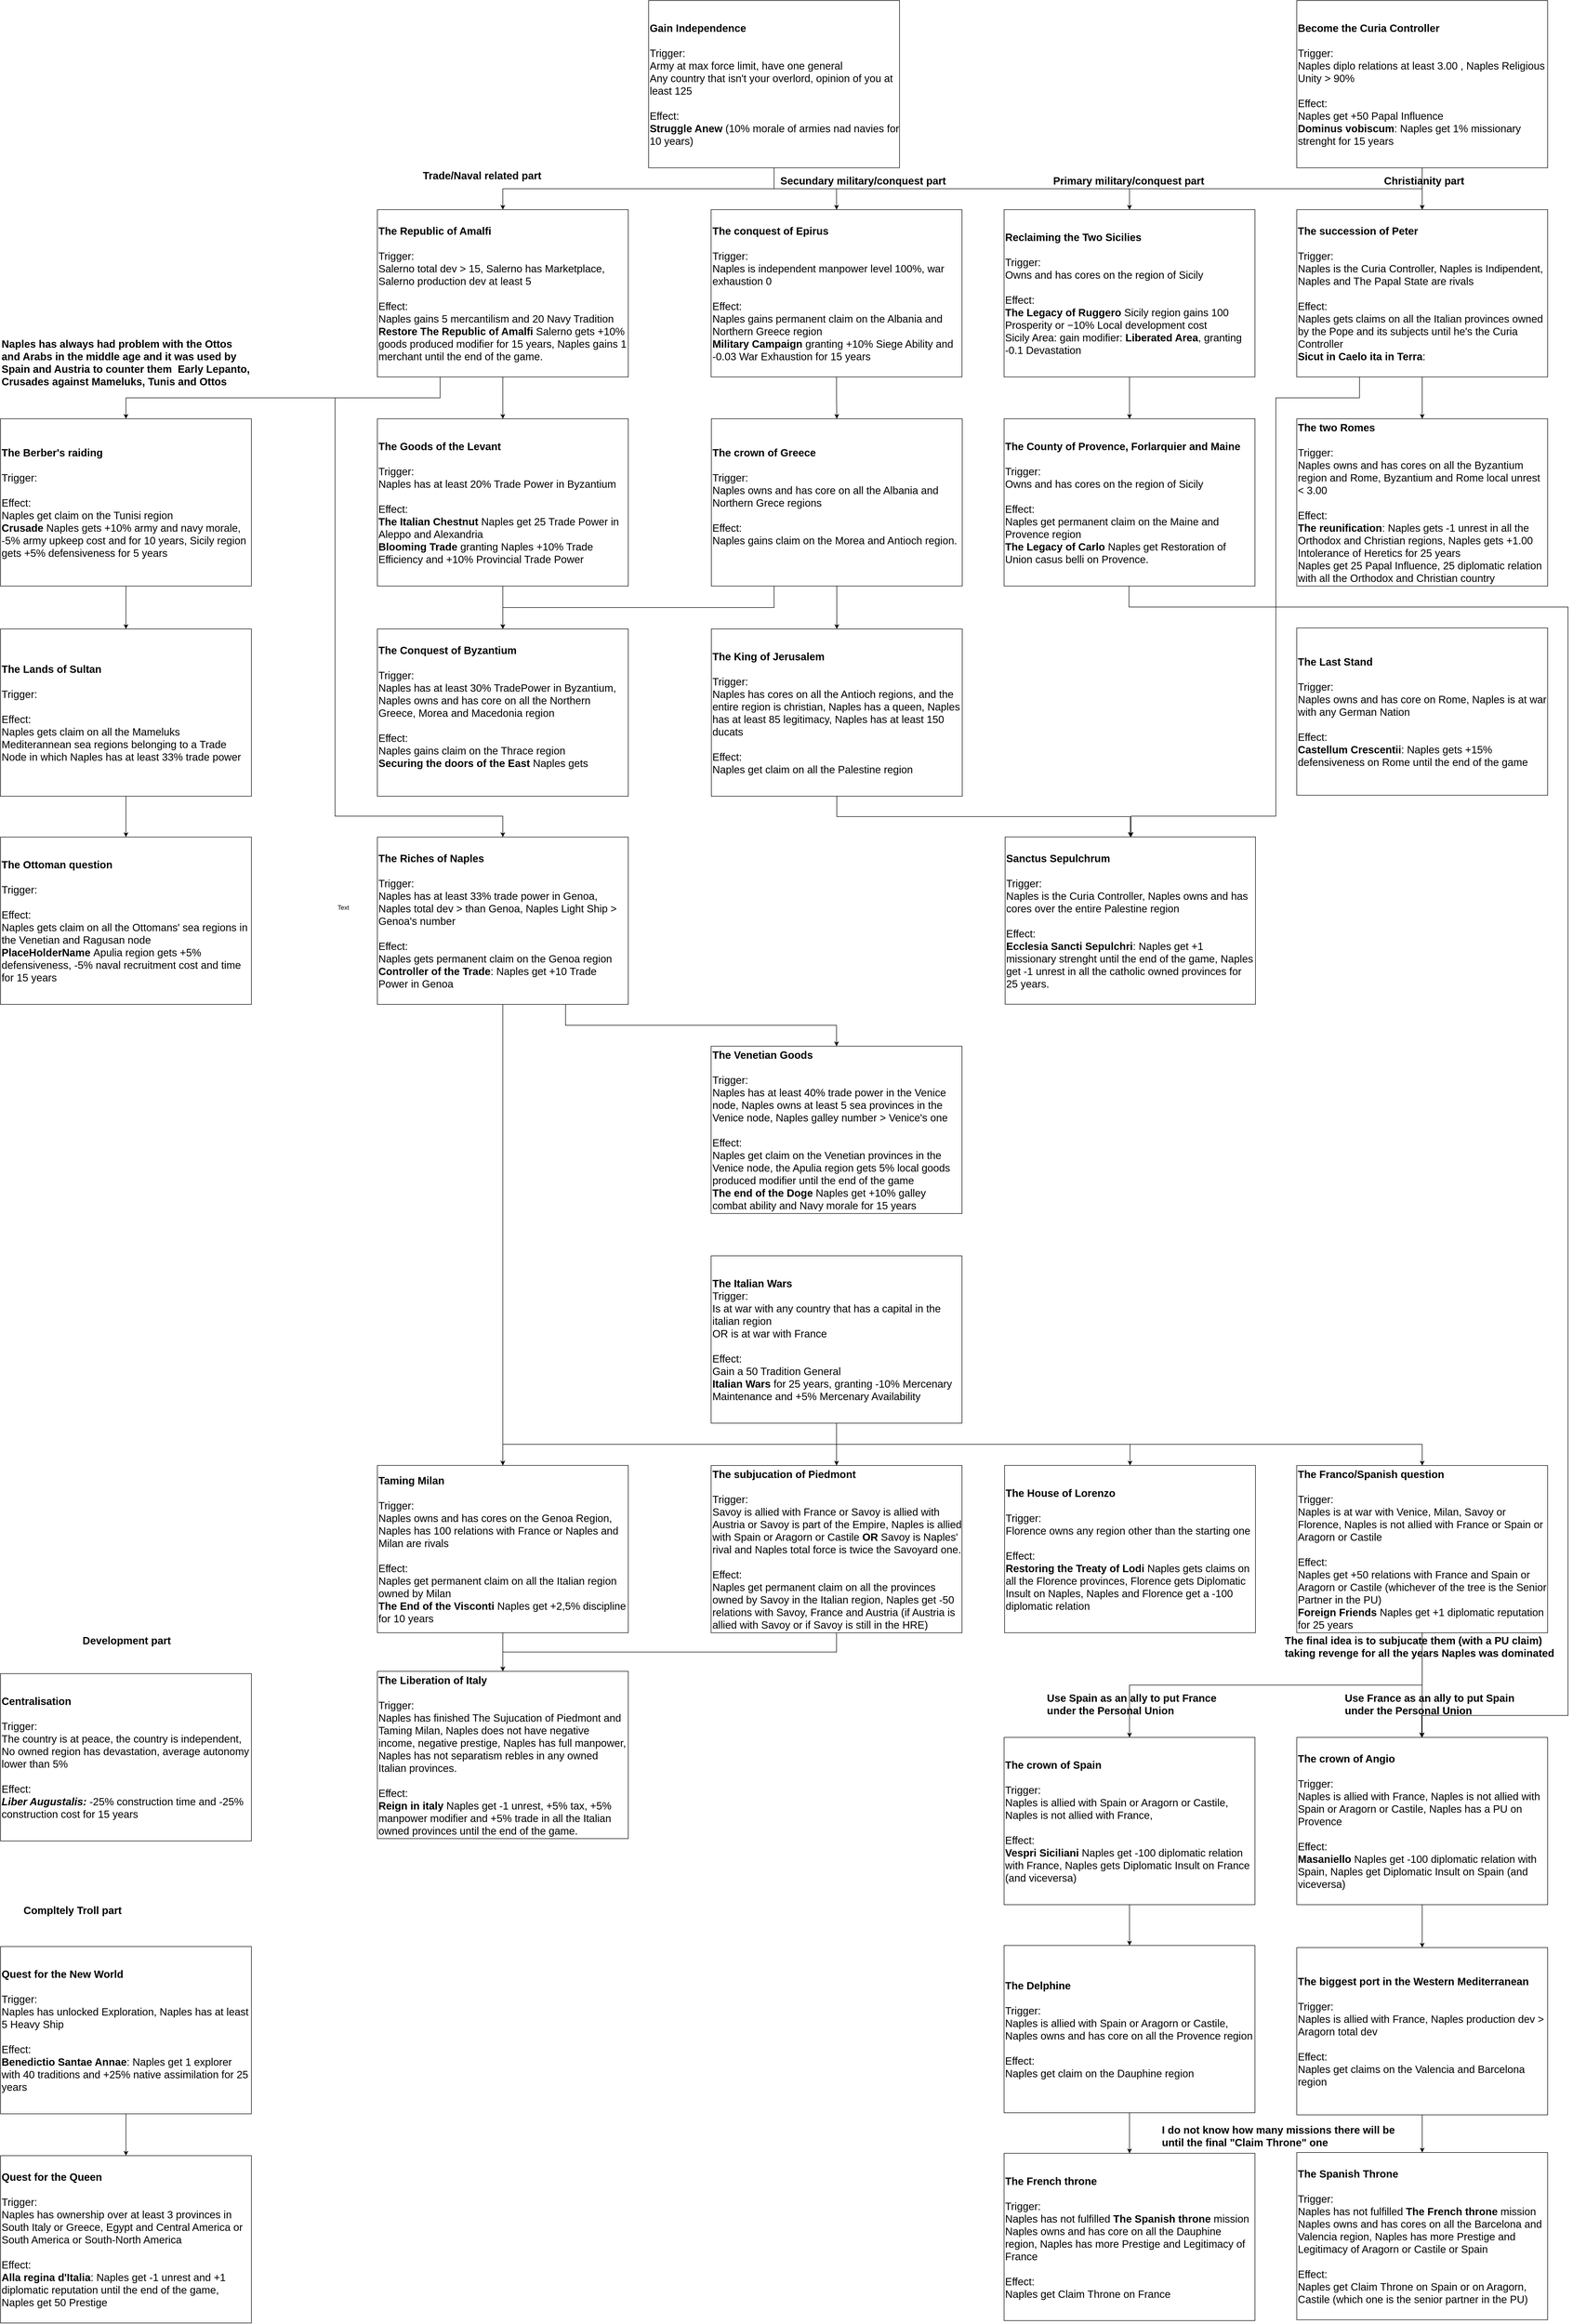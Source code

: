 <mxfile pages="1" version="11.1.4" type="device"><diagram id="kzSDAJDjx9IFy4JvHGh8" name="Page-1"><mxGraphModel dx="4024" dy="1363" grid="1" gridSize="10" guides="1" tooltips="1" connect="1" arrows="1" fold="1" page="1" pageScale="1" pageWidth="827" pageHeight="1169" math="0" shadow="0"><root><mxCell id="0"/><mxCell id="1" parent="0"/><mxCell id="yrQwM_ZOXLAgXuqmaFQ8-49" style="edgeStyle=orthogonalEdgeStyle;rounded=0;orthogonalLoop=1;jettySize=auto;html=1;exitX=0.5;exitY=1;exitDx=0;exitDy=0;" edge="1" parent="1" source="VS-WX2oO7uqrwknDHlsG-1" target="VS-WX2oO7uqrwknDHlsG-9"><mxGeometry relative="1" as="geometry"/></mxCell><mxCell id="yrQwM_ZOXLAgXuqmaFQ8-57" style="edgeStyle=orthogonalEdgeStyle;rounded=0;orthogonalLoop=1;jettySize=auto;html=1;exitX=0.5;exitY=1;exitDx=0;exitDy=0;" edge="1" parent="1" source="VS-WX2oO7uqrwknDHlsG-1" target="VS-WX2oO7uqrwknDHlsG-5"><mxGeometry relative="1" as="geometry"/></mxCell><mxCell id="yrQwM_ZOXLAgXuqmaFQ8-58" style="edgeStyle=orthogonalEdgeStyle;rounded=0;orthogonalLoop=1;jettySize=auto;html=1;exitX=0.5;exitY=1;exitDx=0;exitDy=0;" edge="1" parent="1" source="VS-WX2oO7uqrwknDHlsG-1" target="QzyGDQtAHyH9AOBVf9tL-3"><mxGeometry relative="1" as="geometry"/></mxCell><mxCell id="yrQwM_ZOXLAgXuqmaFQ8-113" style="edgeStyle=orthogonalEdgeStyle;rounded=0;orthogonalLoop=1;jettySize=auto;html=1;exitX=0.5;exitY=1;exitDx=0;exitDy=0;" edge="1" parent="1" source="VS-WX2oO7uqrwknDHlsG-1" target="TTL-foOcZzqklbkpSJ-E-7"><mxGeometry relative="1" as="geometry"/></mxCell><mxCell id="VS-WX2oO7uqrwknDHlsG-1" value="&lt;div style=&quot;font-size: 20px&quot; align=&quot;left&quot;&gt;&lt;font style=&quot;font-size: 20px&quot;&gt;&lt;b&gt;&lt;font style=&quot;font-size: 20px&quot;&gt;Gain Independence&lt;/font&gt;&lt;/b&gt;&lt;/font&gt;&lt;/div&gt;&lt;div style=&quot;font-size: 20px&quot; align=&quot;left&quot;&gt;&lt;font style=&quot;font-size: 20px&quot;&gt;&lt;br&gt;&lt;/font&gt;&lt;/div&gt;&lt;div style=&quot;font-size: 20px&quot; align=&quot;left&quot;&gt;&lt;font style=&quot;font-size: 20px&quot;&gt;Trigger:&lt;/font&gt;&lt;/div&gt;&lt;div style=&quot;font-size: 20px&quot; align=&quot;left&quot;&gt;&lt;font style=&quot;font-size: 20px&quot;&gt;Army at max force limit, have one general&lt;/font&gt;&lt;/div&gt;&lt;div style=&quot;font-size: 20px&quot; align=&quot;left&quot;&gt;&lt;font style=&quot;font-size: 20px&quot;&gt;Any country that isn't your overlord, opinion of you at least 125&lt;br&gt;&lt;/font&gt;&lt;/div&gt;&lt;div style=&quot;font-size: 20px&quot; align=&quot;left&quot;&gt;&lt;font style=&quot;font-size: 20px&quot;&gt;&lt;br&gt;&lt;/font&gt;&lt;/div&gt;&lt;div style=&quot;font-size: 20px&quot; align=&quot;left&quot;&gt;&lt;font style=&quot;font-size: 20px&quot;&gt;&lt;font style=&quot;font-size: 20px&quot;&gt;Effect:&lt;/font&gt;&lt;/font&gt;&lt;/div&gt;&lt;div style=&quot;font-size: 20px&quot; align=&quot;left&quot;&gt;&lt;b&gt;Struggle Anew &lt;/b&gt;&lt;span&gt;(10% morale of armies nad navies for 10 years)&lt;/span&gt;&lt;/div&gt;" style="rounded=0;whiteSpace=wrap;html=1;align=left;" parent="1" vertex="1"><mxGeometry x="-360" width="480" height="320" as="geometry"/></mxCell><mxCell id="yrQwM_ZOXLAgXuqmaFQ8-73" style="edgeStyle=orthogonalEdgeStyle;rounded=0;orthogonalLoop=1;jettySize=auto;html=1;exitX=0.25;exitY=1;exitDx=0;exitDy=0;entryX=0.5;entryY=0;entryDx=0;entryDy=0;" edge="1" parent="1" source="VS-WX2oO7uqrwknDHlsG-9" target="TTL-foOcZzqklbkpSJ-E-5"><mxGeometry relative="1" as="geometry"><Array as="points"><mxPoint x="-759" y="760"/><mxPoint x="-960" y="760"/><mxPoint x="-960" y="1560"/><mxPoint x="-639" y="1560"/></Array></mxGeometry></mxCell><mxCell id="yrQwM_ZOXLAgXuqmaFQ8-81" style="edgeStyle=orthogonalEdgeStyle;rounded=0;orthogonalLoop=1;jettySize=auto;html=1;exitX=0.5;exitY=1;exitDx=0;exitDy=0;" edge="1" parent="1" source="VS-WX2oO7uqrwknDHlsG-9" target="MhhXEf2dkMaLR8GYfWED-24"><mxGeometry relative="1" as="geometry"/></mxCell><mxCell id="yrQwM_ZOXLAgXuqmaFQ8-159" style="edgeStyle=orthogonalEdgeStyle;rounded=0;orthogonalLoop=1;jettySize=auto;html=1;exitX=0.25;exitY=1;exitDx=0;exitDy=0;" edge="1" parent="1" source="VS-WX2oO7uqrwknDHlsG-9" target="h8s-hCxMcf2PMTDbwtCN-47"><mxGeometry relative="1" as="geometry"/></mxCell><mxCell id="VS-WX2oO7uqrwknDHlsG-9" value="&lt;div style=&quot;font-size: 20px&quot;&gt;&lt;b style=&quot;font-size: 20px&quot;&gt;The Republic of Amalfi&lt;/b&gt;&lt;br style=&quot;font-size: 20px&quot;&gt;&lt;/div&gt;&lt;div style=&quot;font-size: 20px&quot;&gt;&lt;font style=&quot;font-size: 20px&quot;&gt;&lt;br style=&quot;font-size: 20px&quot;&gt;&lt;/font&gt;&lt;/div&gt;&lt;div style=&quot;font-size: 20px&quot;&gt;&lt;font style=&quot;font-size: 20px&quot;&gt;Trigger:&lt;/font&gt;&lt;/div&gt;&lt;div style=&quot;font-size: 20px&quot;&gt;&lt;font style=&quot;font-size: 20px&quot;&gt;Salerno total dev &amp;gt; 15, Salerno has Marketplace, Salerno production dev at least 5&lt;br style=&quot;font-size: 20px&quot;&gt;&lt;/font&gt;&lt;/div&gt;&lt;div style=&quot;font-size: 20px&quot;&gt;&lt;font style=&quot;font-size: 20px&quot;&gt;&lt;br style=&quot;font-size: 20px&quot;&gt;&lt;/font&gt;&lt;/div&gt;&lt;div style=&quot;font-size: 20px&quot;&gt;&lt;font style=&quot;font-size: 20px&quot;&gt;Effect:&lt;/font&gt;&lt;/div&gt;&lt;div style=&quot;font-size: 20px&quot;&gt;&lt;font style=&quot;font-size: 20px&quot;&gt;Naples gains 5 mercantilism and 20 Navy Tradition&lt;br&gt;&lt;/font&gt;&lt;/div&gt;&lt;div style=&quot;font-size: 20px&quot;&gt;&lt;font style=&quot;font-size: 20px&quot;&gt;&lt;b style=&quot;font-size: 20px&quot;&gt;Restore The Republic of Amalfi &lt;/b&gt;&lt;span style=&quot;font-size: 20px&quot;&gt;Salerno gets +10% goods produced modifier for 15 years, Naples gains 1 merchant until the end of the game.&lt;/span&gt;&lt;/font&gt;&lt;/div&gt;" style="rounded=0;whiteSpace=wrap;html=1;align=left;fontSize=20;" parent="1" vertex="1"><mxGeometry x="-879" y="400" width="480" height="320" as="geometry"/></mxCell><mxCell id="yrQwM_ZOXLAgXuqmaFQ8-162" style="edgeStyle=orthogonalEdgeStyle;rounded=0;orthogonalLoop=1;jettySize=auto;html=1;exitX=0.5;exitY=1;exitDx=0;exitDy=0;" edge="1" parent="1" source="MhhXEf2dkMaLR8GYfWED-24" target="MhhXEf2dkMaLR8GYfWED-9"><mxGeometry relative="1" as="geometry"/></mxCell><mxCell id="MhhXEf2dkMaLR8GYfWED-24" value="&lt;div style=&quot;font-size: 20px&quot;&gt;&lt;b&gt;The Goods of the Levant&lt;/b&gt;&lt;/div&gt;&lt;div style=&quot;font-size: 20px&quot;&gt;&lt;b&gt;&lt;br&gt;&lt;/b&gt;&lt;/div&gt;&lt;div style=&quot;font-size: 20px&quot;&gt;&lt;font style=&quot;font-size: 20px&quot;&gt;Trigger:&lt;/font&gt;&lt;/div&gt;&lt;div style=&quot;font-size: 20px&quot;&gt;&lt;font style=&quot;font-size: 20px&quot;&gt;Naples has at least 20% Trade Power in Byzantium&lt;br style=&quot;font-size: 20px&quot;&gt;&lt;/font&gt;&lt;/div&gt;&lt;div style=&quot;font-size: 20px&quot;&gt;&lt;font style=&quot;font-size: 20px&quot;&gt;&lt;br style=&quot;font-size: 20px&quot;&gt;&lt;/font&gt;&lt;/div&gt;&lt;div style=&quot;font-size: 20px&quot;&gt;&lt;font style=&quot;font-size: 20px&quot;&gt;Effect:&lt;/font&gt;&lt;/div&gt;&lt;div style=&quot;font-size: 20px&quot;&gt;&lt;font style=&quot;font-size: 20px&quot;&gt;&lt;span style=&quot;font-size: 20px&quot;&gt;&lt;b&gt;The&lt;/b&gt;&lt;/span&gt;&lt;b style=&quot;font-size: 20px&quot;&gt; Italian Chestnut &lt;/b&gt;&lt;span style=&quot;font-size: 20px&quot;&gt;Naples get 25 Trade Power in Aleppo and Alexandria&lt;/span&gt;&lt;/font&gt;&lt;font style=&quot;font-size: 20px&quot;&gt;&lt;font style=&quot;font-size: 20px&quot;&gt;&lt;br style=&quot;font-size: 20px&quot;&gt;&lt;/font&gt;&lt;/font&gt;&lt;/div&gt;&lt;div style=&quot;font-size: 20px&quot;&gt;&lt;font style=&quot;font-size: 20px&quot;&gt;&lt;span style=&quot;font-size: 20px&quot;&gt;&lt;b&gt;Blooming Trade &lt;/b&gt;granting Naples +10% Trade Efficiency and +10% Provincial Trade Power&lt;/span&gt;&lt;/font&gt;&lt;/div&gt;" style="rounded=0;whiteSpace=wrap;html=1;align=left;fontSize=20;" parent="1" vertex="1"><mxGeometry x="-879" y="800" width="480" height="320" as="geometry"/></mxCell><mxCell id="yrQwM_ZOXLAgXuqmaFQ8-72" style="edgeStyle=orthogonalEdgeStyle;rounded=0;orthogonalLoop=1;jettySize=auto;html=1;exitX=0.5;exitY=1;exitDx=0;exitDy=0;" edge="1" parent="1" source="h8s-hCxMcf2PMTDbwtCN-47" target="MhhXEf2dkMaLR8GYfWED-28"><mxGeometry relative="1" as="geometry"/></mxCell><mxCell id="h8s-hCxMcf2PMTDbwtCN-47" value="&lt;div style=&quot;font-size: 20px&quot;&gt;&lt;b style=&quot;font-size: 20px&quot;&gt;The Berber's raiding&lt;/b&gt;&lt;br style=&quot;font-size: 20px&quot;&gt;&lt;/div&gt;&lt;div style=&quot;font-size: 20px&quot;&gt;&lt;font style=&quot;font-size: 20px&quot;&gt;&lt;br style=&quot;font-size: 20px&quot;&gt;&lt;/font&gt;&lt;/div&gt;&lt;div style=&quot;font-size: 20px&quot;&gt;&lt;font style=&quot;font-size: 20px&quot;&gt;Trigger:&amp;nbsp;&lt;br style=&quot;font-size: 20px&quot;&gt;&lt;/font&gt;&lt;/div&gt;&lt;div style=&quot;font-size: 20px&quot;&gt;&lt;font style=&quot;font-size: 20px&quot;&gt;&lt;br style=&quot;font-size: 20px&quot;&gt;&lt;/font&gt;&lt;/div&gt;&lt;div style=&quot;font-size: 20px&quot;&gt;&lt;font style=&quot;font-size: 20px&quot;&gt;Effect:&lt;/font&gt;&lt;/div&gt;&lt;div style=&quot;font-size: 20px&quot;&gt;&lt;font style=&quot;font-size: 20px&quot;&gt;Naples get claim on the Tunisi region&lt;br&gt;&lt;/font&gt;&lt;/div&gt;&lt;div style=&quot;font-size: 20px&quot;&gt;&lt;font style=&quot;font-size: 20px&quot;&gt;&lt;b&gt;Crusade &lt;/b&gt;Naples gets +10% army and navy morale, -5% army upkeep cost and for 10 years, Sicily region gets +5% defensiveness for 5 years&lt;/font&gt;&lt;/div&gt;" style="rounded=0;whiteSpace=wrap;html=1;align=left;fontSize=20;" parent="1" vertex="1"><mxGeometry x="-1600" y="800" width="480" height="320" as="geometry"/></mxCell><mxCell id="yrQwM_ZOXLAgXuqmaFQ8-46" style="edgeStyle=orthogonalEdgeStyle;rounded=0;orthogonalLoop=1;jettySize=auto;html=1;exitX=0.5;exitY=1;exitDx=0;exitDy=0;entryX=0.5;entryY=0;entryDx=0;entryDy=0;" edge="1" parent="1" source="MhhXEf2dkMaLR8GYfWED-28" target="P5uSyu9H-YGCMaFT_hb3-5"><mxGeometry relative="1" as="geometry"/></mxCell><mxCell id="MhhXEf2dkMaLR8GYfWED-28" value="&lt;div style=&quot;font-size: 20px&quot;&gt;&lt;b style=&quot;font-size: 20px&quot;&gt;The Lands of Sultan&lt;/b&gt;&lt;br style=&quot;font-size: 20px&quot;&gt;&lt;/div&gt;&lt;div style=&quot;font-size: 20px&quot;&gt;&lt;font style=&quot;font-size: 20px&quot;&gt;&lt;br style=&quot;font-size: 20px&quot;&gt;&lt;/font&gt;&lt;/div&gt;&lt;div style=&quot;font-size: 20px&quot;&gt;&lt;font style=&quot;font-size: 20px&quot;&gt;Trigger:&amp;nbsp;&lt;br style=&quot;font-size: 20px&quot;&gt;&lt;/font&gt;&lt;/div&gt;&lt;div style=&quot;font-size: 20px&quot;&gt;&lt;font style=&quot;font-size: 20px&quot;&gt;&lt;br style=&quot;font-size: 20px&quot;&gt;&lt;/font&gt;&lt;/div&gt;&lt;div style=&quot;font-size: 20px&quot;&gt;&lt;font style=&quot;font-size: 20px&quot;&gt;Effect:&amp;nbsp;&lt;/font&gt;&lt;/div&gt;&lt;div style=&quot;font-size: 20px&quot;&gt;&lt;font style=&quot;font-size: 20px&quot;&gt;Naples gets claim on all the Mameluks Mediterannean sea regions belonging to a Trade Node in which Naples has at least 33% trade power&lt;/font&gt;&lt;/div&gt;" style="rounded=0;whiteSpace=wrap;html=1;align=left;fontSize=20;" parent="1" vertex="1"><mxGeometry x="-1600" y="1202" width="480" height="320" as="geometry"/></mxCell><mxCell id="P5uSyu9H-YGCMaFT_hb3-5" value="&lt;div style=&quot;font-size: 20px&quot;&gt;&lt;b style=&quot;font-size: 20px&quot;&gt;The Ottoman question&lt;/b&gt;&lt;br style=&quot;font-size: 20px&quot;&gt;&lt;/div&gt;&lt;div style=&quot;font-size: 20px&quot;&gt;&lt;font style=&quot;font-size: 20px&quot;&gt;&lt;br style=&quot;font-size: 20px&quot;&gt;&lt;/font&gt;&lt;/div&gt;&lt;div style=&quot;font-size: 20px&quot;&gt;&lt;font style=&quot;font-size: 20px&quot;&gt;Trigger:&amp;nbsp;&lt;br style=&quot;font-size: 20px&quot;&gt;&lt;/font&gt;&lt;/div&gt;&lt;div style=&quot;font-size: 20px&quot;&gt;&lt;font style=&quot;font-size: 20px&quot;&gt;&lt;br style=&quot;font-size: 20px&quot;&gt;&lt;/font&gt;&lt;/div&gt;&lt;div style=&quot;font-size: 20px&quot;&gt;&lt;font style=&quot;font-size: 20px&quot;&gt;Effect: &lt;/font&gt;&lt;font style=&quot;font-size: 20px&quot;&gt;&lt;font style=&quot;font-size: 20px&quot;&gt;&lt;br style=&quot;font-size: 20px&quot;&gt;&lt;/font&gt;&lt;/font&gt;&lt;/div&gt;&lt;div style=&quot;font-size: 20px&quot;&gt;&lt;font style=&quot;font-size: 20px&quot;&gt;Naples gets claim on all the Ottomans' sea regions in the Venetian and Ragusan node&lt;/font&gt;&lt;/div&gt;&lt;div style=&quot;font-size: 20px&quot;&gt;&lt;b&gt;PlaceHolderName&lt;/b&gt;&amp;nbsp;Apulia region gets +5% defensiveness, -5% naval recruitment cost and time for 15 years&lt;/div&gt;" style="rounded=0;whiteSpace=wrap;html=1;align=left;fontSize=20;" parent="1" vertex="1"><mxGeometry x="-1600" y="1600" width="480" height="320" as="geometry"/></mxCell><mxCell id="yrQwM_ZOXLAgXuqmaFQ8-83" style="edgeStyle=orthogonalEdgeStyle;rounded=0;orthogonalLoop=1;jettySize=auto;html=1;exitX=0.5;exitY=1;exitDx=0;exitDy=0;" edge="1" parent="1" source="TTL-foOcZzqklbkpSJ-E-5" target="h8s-hCxMcf2PMTDbwtCN-36"><mxGeometry relative="1" as="geometry"/></mxCell><mxCell id="yrQwM_ZOXLAgXuqmaFQ8-129" style="edgeStyle=orthogonalEdgeStyle;rounded=0;orthogonalLoop=1;jettySize=auto;html=1;exitX=0.75;exitY=1;exitDx=0;exitDy=0;" edge="1" parent="1" source="TTL-foOcZzqklbkpSJ-E-5" target="TTL-foOcZzqklbkpSJ-E-3"><mxGeometry relative="1" as="geometry"/></mxCell><mxCell id="TTL-foOcZzqklbkpSJ-E-5" value="&lt;div style=&quot;font-size: 20px&quot;&gt;&lt;b&gt;The Riches of Naples&lt;/b&gt;&lt;br style=&quot;font-size: 20px&quot;&gt;&lt;/div&gt;&lt;div style=&quot;font-size: 20px&quot;&gt;&lt;font style=&quot;font-size: 20px&quot;&gt;&lt;br style=&quot;font-size: 20px&quot;&gt;&lt;/font&gt;&lt;/div&gt;&lt;div style=&quot;font-size: 20px&quot;&gt;&lt;font style=&quot;font-size: 20px&quot;&gt;Trigger:&lt;/font&gt;&lt;/div&gt;&lt;div style=&quot;font-size: 20px&quot;&gt;&lt;font style=&quot;font-size: 20px&quot;&gt;Naples has at least 33% trade power in Genoa, Naples total dev &amp;gt; than Genoa, Naples Light Ship &amp;gt; Genoa's number&lt;br style=&quot;font-size: 20px&quot;&gt;&lt;/font&gt;&lt;/div&gt;&lt;div style=&quot;font-size: 20px&quot;&gt;&lt;font style=&quot;font-size: 20px&quot;&gt;&lt;br style=&quot;font-size: 20px&quot;&gt;&lt;/font&gt;&lt;/div&gt;&lt;font style=&quot;font-size: 20px&quot;&gt;Effect:&lt;br&gt;Naples gets permanent claim on the Genoa region&lt;br&gt;&lt;b&gt;Controller of the Trade&lt;/b&gt;:&amp;nbsp;Naples get +10 Trade Power in Genoa&lt;/font&gt;" style="rounded=0;whiteSpace=wrap;html=1;align=left;fontSize=20;" parent="1" vertex="1"><mxGeometry x="-879" y="1600" width="480" height="320" as="geometry"/></mxCell><mxCell id="yrQwM_ZOXLAgXuqmaFQ8-157" value="" style="edgeStyle=orthogonalEdgeStyle;rounded=0;orthogonalLoop=1;jettySize=auto;html=1;" edge="1" parent="1" source="h8s-hCxMcf2PMTDbwtCN-36" target="yrQwM_ZOXLAgXuqmaFQ8-156"><mxGeometry relative="1" as="geometry"/></mxCell><mxCell id="h8s-hCxMcf2PMTDbwtCN-36" value="&lt;div style=&quot;font-size: 20px&quot;&gt;&lt;b&gt;Taming Milan&lt;/b&gt;&lt;br style=&quot;font-size: 20px&quot;&gt;&lt;/div&gt;&lt;div style=&quot;font-size: 20px&quot;&gt;&lt;font style=&quot;font-size: 20px&quot;&gt;&lt;br style=&quot;font-size: 20px&quot;&gt;&lt;/font&gt;&lt;/div&gt;&lt;div style=&quot;font-size: 20px&quot;&gt;&lt;font style=&quot;font-size: 20px&quot;&gt;Trigger:&lt;/font&gt;&lt;/div&gt;&lt;div style=&quot;font-size: 20px&quot;&gt;&lt;font style=&quot;font-size: 20px&quot;&gt;Naples owns and has cores on the Genoa Region, Naples has 100 relations with France or Naples and Milan are rivals&lt;/font&gt;&lt;/div&gt;&lt;div style=&quot;font-size: 20px&quot;&gt;&lt;font style=&quot;font-size: 20px&quot;&gt;&lt;br&gt;&lt;/font&gt;&lt;/div&gt;&lt;font style=&quot;font-size: 20px&quot;&gt;Effect:&lt;br&gt;Naples get permanent claim on all the Italian region owned by Milan&lt;br&gt;&lt;b&gt;The End of the Visconti &lt;/b&gt;Naples get +2,5% discipline for 10 years&lt;/font&gt;" style="rounded=0;whiteSpace=wrap;html=1;align=left;fontSize=20;" parent="1" vertex="1"><mxGeometry x="-879" y="2801.857" width="480" height="320" as="geometry"/></mxCell><mxCell id="yrQwM_ZOXLAgXuqmaFQ8-156" value="&lt;div style=&quot;font-size: 20px&quot;&gt;&lt;b&gt;The Liberation of Italy&lt;/b&gt;&lt;br style=&quot;font-size: 20px&quot;&gt;&lt;/div&gt;&lt;div style=&quot;font-size: 20px&quot;&gt;&lt;font style=&quot;font-size: 20px&quot;&gt;&lt;br style=&quot;font-size: 20px&quot;&gt;&lt;/font&gt;&lt;/div&gt;&lt;div style=&quot;font-size: 20px&quot;&gt;&lt;font style=&quot;font-size: 20px&quot;&gt;Trigger:&lt;/font&gt;&lt;/div&gt;&lt;div style=&quot;font-size: 20px&quot;&gt;&lt;font style=&quot;font-size: 20px&quot;&gt;Naples has finished The Sujucation of Piedmont and Taming Milan, Naples does not have negative income, negative prestige, Naples has full manpower, Naples has not separatism rebles in any owned Italian provinces.&lt;/font&gt;&lt;/div&gt;&lt;div style=&quot;font-size: 20px&quot;&gt;&lt;font style=&quot;font-size: 20px&quot;&gt;&lt;br&gt;&lt;/font&gt;&lt;/div&gt;&lt;font style=&quot;font-size: 20px&quot;&gt;Effect:&lt;br&gt;&lt;b&gt;Reign in italy&amp;nbsp;&lt;/b&gt;Naples get -1 unrest,&amp;nbsp;+5% tax, +5% manpower modifier and +5% trade in all the Italian owned provinces until the end of the game.&lt;br&gt;&lt;/font&gt;" style="rounded=0;whiteSpace=wrap;html=1;align=left;fontSize=20;" vertex="1" parent="1"><mxGeometry x="-879" y="3195.643" width="480" height="320" as="geometry"/></mxCell><mxCell id="TTL-foOcZzqklbkpSJ-E-3" value="&lt;b style=&quot;font-size: 20px&quot;&gt;The Venetian Goods&lt;br&gt;&lt;br&gt;&lt;/b&gt;&lt;div style=&quot;font-size: 20px&quot;&gt;&lt;font style=&quot;font-size: 20px&quot;&gt;Trigger:&lt;/font&gt;&lt;/div&gt;&lt;div style=&quot;font-size: 20px&quot;&gt;&lt;font style=&quot;font-size: 20px&quot;&gt;Naples has at least 40% trade power in the Venice node, Naples owns at least 5 sea provinces in the Venice node, Naples galley number &amp;gt; Venice's one&lt;/font&gt;&lt;/div&gt;&lt;div style=&quot;font-size: 20px&quot;&gt;&lt;font style=&quot;font-size: 20px&quot;&gt;&lt;br style=&quot;font-size: 20px&quot;&gt;&lt;/font&gt;&lt;/div&gt;&lt;div style=&quot;font-size: 20px&quot;&gt;&lt;font style=&quot;font-size: 20px&quot;&gt;&lt;span style=&quot;font-size: 20px&quot;&gt;Effect:&lt;/span&gt;&lt;/font&gt;&lt;/div&gt;&lt;div style=&quot;font-size: 20px&quot;&gt;&lt;font style=&quot;font-size: 20px&quot;&gt;&lt;span style=&quot;font-size: 20px&quot;&gt;Naples get claim on the Venetian provinces in the Venice node, the Apulia region gets 5% local goods produced modifier until the end of the game&lt;/span&gt;&lt;/font&gt;&lt;/div&gt;&lt;div style=&quot;font-size: 20px&quot;&gt;&lt;font style=&quot;font-size: 20px&quot;&gt;&lt;span style=&quot;font-size: 20px&quot;&gt;&lt;b&gt;The end of the Doge&lt;/b&gt;&amp;nbsp;Naples get +10% galley combat ability and Navy morale for 15 years&lt;/span&gt;&lt;/font&gt;&lt;/div&gt;" style="rounded=0;whiteSpace=wrap;html=1;align=left;fontSize=20;" parent="1" vertex="1"><mxGeometry x="-240.5" y="2000.024" width="480" height="320" as="geometry"/></mxCell><mxCell id="VS-WX2oO7uqrwknDHlsG-7" value="&lt;div style=&quot;font-size: 20px&quot;&gt;&lt;b style=&quot;font-size: 20px&quot;&gt;Centralisation&lt;/b&gt;&lt;br style=&quot;font-size: 20px&quot;&gt;&lt;/div&gt;&lt;div style=&quot;font-size: 20px&quot;&gt;&lt;font style=&quot;font-size: 20px&quot;&gt;&lt;br style=&quot;font-size: 20px&quot;&gt;&lt;/font&gt;&lt;/div&gt;&lt;div style=&quot;font-size: 20px&quot;&gt;&lt;font style=&quot;font-size: 20px&quot;&gt;Trigger:&lt;/font&gt;&lt;/div&gt;&lt;div style=&quot;font-size: 20px&quot;&gt;&lt;font style=&quot;font-size: 20px&quot;&gt;The country is at peace, the country is independent, No owned region has devastation, average autonomy lower than 5%&lt;br style=&quot;font-size: 20px&quot;&gt;&lt;/font&gt;&lt;/div&gt;&lt;div style=&quot;font-size: 20px&quot;&gt;&lt;font style=&quot;font-size: 20px&quot;&gt;&lt;br style=&quot;font-size: 20px&quot;&gt;&lt;/font&gt;&lt;/div&gt;&lt;div style=&quot;font-size: 20px&quot;&gt;&lt;font style=&quot;font-size: 20px&quot;&gt;Effect:&lt;/font&gt;&lt;/div&gt;&lt;div style=&quot;font-size: 20px&quot;&gt;&lt;font style=&quot;font-size: 20px&quot;&gt;&lt;b style=&quot;font-size: 20px&quot;&gt;&lt;i style=&quot;font-size: 20px&quot;&gt;&lt;b style=&quot;font-size: 20px&quot;&gt;Liber Augustalis: &lt;/b&gt;&lt;/i&gt;&lt;/b&gt;&lt;/font&gt;&lt;font style=&quot;font-size: 20px&quot;&gt;&lt;font style=&quot;font-size: 20px&quot;&gt;-25% construction time and -25% construction cost for 15 years&lt;/font&gt;&lt;/font&gt;&lt;/div&gt;" style="rounded=0;whiteSpace=wrap;html=1;align=left;fontSize=20;" parent="1" vertex="1"><mxGeometry x="-1600" y="3200.071" width="480" height="320" as="geometry"/></mxCell><mxCell id="yrQwM_ZOXLAgXuqmaFQ8-96" style="edgeStyle=orthogonalEdgeStyle;rounded=0;orthogonalLoop=1;jettySize=auto;html=1;exitX=0.5;exitY=1;exitDx=0;exitDy=0;" edge="1" parent="1" source="VS-WX2oO7uqrwknDHlsG-5" target="lmZJsWOGnojVx7NxOb81-1"><mxGeometry relative="1" as="geometry"/></mxCell><mxCell id="VS-WX2oO7uqrwknDHlsG-5" value="&lt;div style=&quot;font-size: 20px&quot;&gt;&lt;b style=&quot;font-size: 20px&quot;&gt;Reclaiming the Two Sicilies&lt;/b&gt;&lt;br style=&quot;font-size: 20px&quot;&gt;&lt;/div&gt;&lt;div style=&quot;font-size: 20px&quot;&gt;&lt;font style=&quot;font-size: 20px&quot;&gt;&lt;br style=&quot;font-size: 20px&quot;&gt;&lt;/font&gt;&lt;/div&gt;&lt;div style=&quot;font-size: 20px&quot;&gt;&lt;font style=&quot;font-size: 20px&quot;&gt;Trigger:&lt;/font&gt;&lt;/div&gt;&lt;div style=&quot;font-size: 20px&quot;&gt;&lt;font style=&quot;font-size: 20px&quot;&gt;Owns and has cores on the region of Sicily &lt;br style=&quot;font-size: 20px&quot;&gt;&lt;/font&gt;&lt;/div&gt;&lt;div style=&quot;font-size: 20px&quot;&gt;&lt;font style=&quot;font-size: 20px&quot;&gt;&lt;br style=&quot;font-size: 20px&quot;&gt;&lt;/font&gt;&lt;/div&gt;&lt;div style=&quot;font-size: 20px&quot;&gt;&lt;font style=&quot;font-size: 20px&quot;&gt;Effect:&lt;/font&gt;&lt;/div&gt;&lt;div style=&quot;font-size: 20px&quot;&gt;&lt;font style=&quot;font-size: 20px&quot;&gt;&lt;b&gt;The Legacy of Ruggero &lt;/b&gt;&lt;/font&gt;&lt;font style=&quot;font-size: 20px&quot;&gt;&lt;font style=&quot;font-size: 20px&quot;&gt;Sicily region gains 100 Prosperity or&amp;nbsp;&lt;span class=&quot;effect-green&quot;&gt;−10%&lt;/span&gt; Local development cost&amp;nbsp;&lt;br&gt;Sicily Area: gain modifier:&amp;nbsp;&lt;b&gt;Liberated Area&lt;/b&gt;, granting -0.1 Devastation&lt;/font&gt;&lt;/font&gt;&lt;/div&gt;" style="rounded=0;whiteSpace=wrap;html=1;align=left;fontSize=20;" parent="1" vertex="1"><mxGeometry x="320" y="400" width="480" height="320" as="geometry"/></mxCell><mxCell id="yrQwM_ZOXLAgXuqmaFQ8-60" style="edgeStyle=orthogonalEdgeStyle;rounded=0;orthogonalLoop=1;jettySize=auto;html=1;exitX=0.5;exitY=1;exitDx=0;exitDy=0;" edge="1" parent="1" source="lmZJsWOGnojVx7NxOb81-1" target="h8s-hCxMcf2PMTDbwtCN-43"><mxGeometry relative="1" as="geometry"><Array as="points"><mxPoint x="559" y="1120"/><mxPoint x="559" y="1160"/><mxPoint x="1399" y="1160"/><mxPoint x="1399" y="3280"/><mxPoint x="1119" y="3280"/></Array></mxGeometry></mxCell><mxCell id="lmZJsWOGnojVx7NxOb81-1" value="&lt;div style=&quot;font-size: 20px&quot;&gt;&lt;b&gt;The County of Provence, Forlarquier and Maine&lt;/b&gt;&lt;/div&gt;&lt;div style=&quot;font-size: 20px&quot;&gt;&lt;b&gt;&lt;br&gt;&lt;/b&gt;&lt;/div&gt;&lt;div style=&quot;font-size: 20px&quot;&gt;&lt;font style=&quot;font-size: 20px&quot;&gt;Trigger:&lt;/font&gt;&lt;/div&gt;&lt;div style=&quot;font-size: 20px&quot;&gt;&lt;font style=&quot;font-size: 20px&quot;&gt;Owns and has cores on the region of Sicily &lt;br style=&quot;font-size: 20px&quot;&gt;&lt;/font&gt;&lt;/div&gt;&lt;div style=&quot;font-size: 20px&quot;&gt;&lt;font style=&quot;font-size: 20px&quot;&gt;&lt;br style=&quot;font-size: 20px&quot;&gt;&lt;/font&gt;&lt;/div&gt;&lt;div style=&quot;font-size: 20px&quot;&gt;&lt;font style=&quot;font-size: 20px&quot;&gt;Effect:&lt;/font&gt;&lt;/div&gt;&lt;div style=&quot;font-size: 20px&quot;&gt;&lt;font style=&quot;font-size: 20px&quot;&gt;Naples get permanent claim on the Maine and Provence region&lt;br&gt;&lt;/font&gt;&lt;/div&gt;&lt;div style=&quot;font-size: 20px&quot;&gt;&lt;font style=&quot;font-size: 20px&quot;&gt;&lt;b&gt;The Legacy of Carlo&amp;nbsp;&lt;/b&gt;Naples get Restoration of Union casus belli on Provence.&lt;/font&gt;&lt;font style=&quot;font-size: 20px&quot;&gt;&lt;font style=&quot;font-size: 20px&quot;&gt;&lt;br&gt;&lt;/font&gt;&lt;/font&gt;&lt;/div&gt;" style="rounded=0;whiteSpace=wrap;html=1;align=left;fontSize=20;" parent="1" vertex="1"><mxGeometry x="320" y="800" width="480" height="320" as="geometry"/></mxCell><mxCell id="lmZJsWOGnojVx7NxOb81-3" style="edgeStyle=orthogonalEdgeStyle;rounded=0;orthogonalLoop=1;jettySize=auto;html=1;exitX=0.5;exitY=1;exitDx=0;exitDy=0;" parent="1" source="TTL-foOcZzqklbkpSJ-E-16" target="h8s-hCxMcf2PMTDbwtCN-41" edge="1"><mxGeometry relative="1" as="geometry"/></mxCell><mxCell id="yrQwM_ZOXLAgXuqmaFQ8-99" style="edgeStyle=orthogonalEdgeStyle;rounded=0;orthogonalLoop=1;jettySize=auto;html=1;exitX=0.5;exitY=1;exitDx=0;exitDy=0;" edge="1" parent="1" source="TTL-foOcZzqklbkpSJ-E-16" target="QzyGDQtAHyH9AOBVf9tL-16"><mxGeometry relative="1" as="geometry"/></mxCell><mxCell id="yrQwM_ZOXLAgXuqmaFQ8-150" style="edgeStyle=orthogonalEdgeStyle;rounded=0;orthogonalLoop=1;jettySize=auto;html=1;exitX=0.5;exitY=1;exitDx=0;exitDy=0;" edge="1" parent="1" source="TTL-foOcZzqklbkpSJ-E-16" target="h8s-hCxMcf2PMTDbwtCN-36"><mxGeometry relative="1" as="geometry"/></mxCell><mxCell id="yrQwM_ZOXLAgXuqmaFQ8-152" style="edgeStyle=orthogonalEdgeStyle;rounded=0;orthogonalLoop=1;jettySize=auto;html=1;exitX=0.5;exitY=1;exitDx=0;exitDy=0;" edge="1" parent="1" source="TTL-foOcZzqklbkpSJ-E-16" target="yrQwM_ZOXLAgXuqmaFQ8-151"><mxGeometry relative="1" as="geometry"/></mxCell><mxCell id="TTL-foOcZzqklbkpSJ-E-16" value="&lt;b style=&quot;font-size: 20px&quot;&gt;The Italian Wars&lt;/b&gt;&lt;br style=&quot;font-size: 20px&quot;&gt;&lt;div style=&quot;font-size: 20px&quot;&gt;&lt;font style=&quot;font-size: 20px&quot;&gt;Trigger: &lt;br&gt;&lt;/font&gt;&lt;/div&gt;&lt;div style=&quot;font-size: 20px&quot;&gt;&lt;font style=&quot;font-size: 20px&quot;&gt;Is at war with any country that has a capital in the italian region&lt;/font&gt;&lt;/div&gt;&lt;div style=&quot;font-size: 20px&quot;&gt;&lt;font style=&quot;font-size: 20px&quot;&gt;OR is at war with France&lt;br style=&quot;font-size: 20px&quot;&gt;&lt;/font&gt;&lt;/div&gt;&lt;div style=&quot;font-size: 20px&quot;&gt;&lt;br&gt;&lt;/div&gt;&lt;div style=&quot;font-size: 20px&quot;&gt;&lt;font style=&quot;font-size: 20px&quot;&gt;Effect:&lt;/font&gt;&lt;/div&gt;&lt;div style=&quot;font-size: 20px&quot;&gt;&lt;font style=&quot;font-size: 20px&quot;&gt;Gain a 50 Tradition General&lt;br&gt;&lt;/font&gt;&lt;/div&gt;&lt;div style=&quot;font-size: 20px&quot;&gt;&lt;font style=&quot;font-size: 20px&quot;&gt;&lt;b&gt;Italian Wars&lt;/b&gt;&amp;nbsp;for 25 years, granting -10% Mercenary Maintenance and +5% Mercenary Availability&lt;/font&gt;&lt;/div&gt;" style="rounded=0;whiteSpace=wrap;html=1;align=left;fontSize=20;" parent="1" vertex="1"><mxGeometry x="-240.5" y="2401" width="480" height="320" as="geometry"/></mxCell><mxCell id="yrQwM_ZOXLAgXuqmaFQ8-158" style="edgeStyle=orthogonalEdgeStyle;rounded=0;orthogonalLoop=1;jettySize=auto;html=1;exitX=0.5;exitY=1;exitDx=0;exitDy=0;" edge="1" parent="1" source="yrQwM_ZOXLAgXuqmaFQ8-151" target="yrQwM_ZOXLAgXuqmaFQ8-156"><mxGeometry relative="1" as="geometry"/></mxCell><mxCell id="yrQwM_ZOXLAgXuqmaFQ8-151" value="&lt;b&gt;The subjucation of Piedmont&lt;/b&gt;&lt;br style=&quot;font-size: 20px&quot;&gt;&lt;div style=&quot;font-size: 20px&quot;&gt;&lt;font style=&quot;font-size: 20px&quot;&gt;&lt;br&gt;&lt;/font&gt;&lt;/div&gt;&lt;div style=&quot;font-size: 20px&quot;&gt;&lt;font style=&quot;font-size: 20px&quot;&gt;Trigger:&lt;/font&gt;&lt;/div&gt;&lt;div style=&quot;font-size: 20px&quot;&gt;Savoy is allied with France or Savoy is allied with Austria or Savoy is part of the Empire, Naples is allied with Spain or Aragorn or Castile&amp;nbsp;&lt;span&gt;&lt;b&gt;OR&lt;/b&gt; Savoy is Naples' rival and Naples total force is twice the Savoyard one.&lt;/span&gt;&lt;/div&gt;&lt;div style=&quot;font-size: 20px&quot;&gt;&lt;br&gt;&lt;/div&gt;&lt;div style=&quot;font-size: 20px&quot;&gt;&lt;font style=&quot;font-size: 20px&quot;&gt;Effect:&lt;/font&gt;&lt;/div&gt;&lt;div style=&quot;font-size: 20px&quot;&gt;&lt;font style=&quot;font-size: 20px&quot;&gt;Naples get permanent claim on all the provinces owned by Savoy in the Italian region,&amp;nbsp;&lt;/font&gt;&lt;span&gt;Naples get -50 relations with Savoy, France and Austria (if Austria is allied with Savoy or if Savoy is still in the HRE)&lt;/span&gt;&lt;/div&gt;" style="rounded=0;whiteSpace=wrap;html=1;align=left;fontSize=20;" vertex="1" parent="1"><mxGeometry x="-240.5" y="2802" width="480" height="320" as="geometry"/></mxCell><mxCell id="h8s-hCxMcf2PMTDbwtCN-41" value="&lt;b style=&quot;font-size: 20px&quot;&gt;The House of Lorenzo&lt;/b&gt;&lt;br style=&quot;font-size: 20px&quot;&gt;&lt;div style=&quot;font-size: 20px&quot;&gt;&lt;font style=&quot;font-size: 20px&quot;&gt;&lt;br&gt;&lt;/font&gt;&lt;/div&gt;&lt;div style=&quot;font-size: 20px&quot;&gt;&lt;font style=&quot;font-size: 20px&quot;&gt;Trigger:&lt;/font&gt;&lt;/div&gt;&lt;div style=&quot;font-size: 20px&quot;&gt;&lt;span&gt;Florence owns any region other than the starting one&lt;/span&gt;&lt;/div&gt;&lt;div style=&quot;font-size: 20px&quot;&gt;&lt;br&gt;&lt;/div&gt;&lt;div style=&quot;font-size: 20px&quot;&gt;&lt;font style=&quot;font-size: 20px&quot;&gt;Effect:&lt;/font&gt;&lt;/div&gt;&lt;div style=&quot;font-size: 20px&quot;&gt;&lt;font style=&quot;font-size: 20px&quot;&gt;&lt;b&gt;Restoring the Treaty of Lodi &lt;/b&gt;Naples gets claims on all the Florence provinces,&amp;nbsp;&lt;/font&gt;&lt;span&gt;Florence gets Diplomatic Insult on Naples, Naples and Florence get a -100 diplomatic relation&lt;/span&gt;&lt;/div&gt;" style="rounded=0;whiteSpace=wrap;html=1;align=left;fontSize=20;" parent="1" vertex="1"><mxGeometry x="321" y="2801.857" width="480" height="320" as="geometry"/></mxCell><mxCell id="yrQwM_ZOXLAgXuqmaFQ8-89" style="edgeStyle=orthogonalEdgeStyle;rounded=0;orthogonalLoop=1;jettySize=auto;html=1;exitX=0.5;exitY=1;exitDx=0;exitDy=0;" edge="1" parent="1" source="QzyGDQtAHyH9AOBVf9tL-16" target="h8s-hCxMcf2PMTDbwtCN-43"><mxGeometry relative="1" as="geometry"/></mxCell><mxCell id="yrQwM_ZOXLAgXuqmaFQ8-98" style="edgeStyle=orthogonalEdgeStyle;rounded=0;orthogonalLoop=1;jettySize=auto;html=1;exitX=0.5;exitY=1;exitDx=0;exitDy=0;" edge="1" parent="1" source="QzyGDQtAHyH9AOBVf9tL-16" target="h8s-hCxMcf2PMTDbwtCN-45"><mxGeometry relative="1" as="geometry"/></mxCell><mxCell id="QzyGDQtAHyH9AOBVf9tL-16" value="&lt;b&gt;The Franco/Spanish question&lt;/b&gt;&lt;br&gt;&lt;div&gt;&lt;br&gt;&lt;/div&gt;&lt;div&gt;Trigger:&lt;/div&gt;&lt;div&gt;Naples is at war with Venice, Milan, Savoy or Florence, Naples is not allied with France or Spain or Aragorn or Castile&lt;br&gt;&lt;/div&gt;&lt;div&gt;&lt;br&gt;&lt;/div&gt;&lt;div&gt;Effect:&amp;nbsp;&lt;/div&gt;Naples get +50 relations with France and Spain or Aragorn or Castile (whichever of the tree is the Senior Partner in the PU)&lt;div&gt;&lt;b&gt;Foreign Friends&amp;nbsp;&lt;/b&gt;Naples get +1 diplomatic reputation for 25 years&lt;/div&gt;" style="rounded=0;whiteSpace=wrap;html=1;align=left;fontSize=20;" parent="1" vertex="1"><mxGeometry x="879.952" y="2802" width="480" height="320" as="geometry"/></mxCell><mxCell id="yrQwM_ZOXLAgXuqmaFQ8-30" value="" style="edgeStyle=orthogonalEdgeStyle;rounded=0;orthogonalLoop=1;jettySize=auto;html=1;" edge="1" parent="1" source="h8s-hCxMcf2PMTDbwtCN-45" target="yrQwM_ZOXLAgXuqmaFQ8-29"><mxGeometry relative="1" as="geometry"/></mxCell><mxCell id="h8s-hCxMcf2PMTDbwtCN-45" value="&lt;b&gt;The crown of Spain&lt;/b&gt;&lt;br&gt;&lt;br&gt;&lt;div&gt;&lt;/div&gt;Trigger:&lt;br&gt;Naples is allied with Spain or Aragorn or Castile, Naples is not allied with France,&lt;div&gt;&lt;br&gt;&lt;/div&gt;&lt;div&gt;Effect:&lt;/div&gt;&lt;div&gt;&lt;b&gt;Vespri Siciliani&lt;/b&gt;&lt;b&gt;&amp;nbsp;&lt;/b&gt;Naples get -100 diplomatic relation with France, Naples gets Diplomatic Insult on France (and viceversa)&lt;/div&gt;" style="rounded=0;whiteSpace=wrap;html=1;align=left;fontSize=20;" parent="1" vertex="1"><mxGeometry x="320" y="3322" width="480" height="320" as="geometry"/></mxCell><mxCell id="yrQwM_ZOXLAgXuqmaFQ8-32" value="" style="edgeStyle=orthogonalEdgeStyle;rounded=0;orthogonalLoop=1;jettySize=auto;html=1;" edge="1" parent="1" source="yrQwM_ZOXLAgXuqmaFQ8-29" target="yrQwM_ZOXLAgXuqmaFQ8-31"><mxGeometry relative="1" as="geometry"/></mxCell><mxCell id="yrQwM_ZOXLAgXuqmaFQ8-29" value="&lt;b&gt;The Delphine&lt;br&gt;&lt;/b&gt;&lt;br&gt;&lt;div&gt;&lt;/div&gt;Trigger:&lt;br&gt;Naples is allied with Spain or Aragorn or Castile, Naples owns and has core on all the Provence region&lt;br&gt;&lt;br&gt;&lt;div&gt;Effect:&lt;/div&gt;&lt;div&gt;Naples get claim on the Dauphine region&lt;/div&gt;" style="rounded=0;whiteSpace=wrap;html=1;align=left;fontSize=20;" vertex="1" parent="1"><mxGeometry x="320" y="3720" width="480" height="320" as="geometry"/></mxCell><mxCell id="yrQwM_ZOXLAgXuqmaFQ8-31" value="&lt;b&gt;The French throne&lt;br&gt;&lt;/b&gt;&lt;br&gt;&lt;div&gt;&lt;/div&gt;Trigger:&lt;br&gt;Naples has not fulfilled&amp;nbsp;&lt;b&gt;The Spanish throne&lt;/b&gt;&amp;nbsp;mission&lt;br&gt;Naples owns and has core on all the Dauphine region, Naples has more Prestige and Legitimacy of France&lt;br&gt;&lt;br&gt;&lt;div&gt;Effect:&lt;/div&gt;&lt;div&gt;Naples get Claim Throne on France&lt;/div&gt;" style="rounded=0;whiteSpace=wrap;html=1;align=left;fontSize=20;" vertex="1" parent="1"><mxGeometry x="320" y="4117.5" width="480" height="320" as="geometry"/></mxCell><mxCell id="yrQwM_ZOXLAgXuqmaFQ8-28" value="" style="edgeStyle=orthogonalEdgeStyle;rounded=0;orthogonalLoop=1;jettySize=auto;html=1;" edge="1" parent="1" source="h8s-hCxMcf2PMTDbwtCN-43" target="yrQwM_ZOXLAgXuqmaFQ8-27"><mxGeometry relative="1" as="geometry"/></mxCell><mxCell id="h8s-hCxMcf2PMTDbwtCN-43" value="&lt;b&gt;The crown of Angio&lt;/b&gt;&lt;br&gt;&lt;div&gt;&lt;br&gt;&lt;/div&gt;&lt;div&gt;&lt;/div&gt;Trigger:&lt;br&gt;Naples is allied with France, Naples is not allied with Spain or Aragorn or Castile, Naples has a PU on Provence&lt;br&gt;&lt;div&gt;&lt;br&gt;&lt;/div&gt;&lt;div&gt;Effect:&lt;/div&gt;&lt;div&gt;&lt;b&gt;Masaniello&amp;nbsp;&lt;/b&gt;Naples get -100 diplomatic relation with Spain, Naples get Diplomatic Insult on Spain (and viceversa)&lt;/div&gt;" style="rounded=0;whiteSpace=wrap;html=1;align=left;fontSize=20;" parent="1" vertex="1"><mxGeometry x="880" y="3322" width="480" height="320" as="geometry"/></mxCell><mxCell id="yrQwM_ZOXLAgXuqmaFQ8-34" value="" style="edgeStyle=orthogonalEdgeStyle;rounded=0;orthogonalLoop=1;jettySize=auto;html=1;" edge="1" parent="1" source="yrQwM_ZOXLAgXuqmaFQ8-27" target="yrQwM_ZOXLAgXuqmaFQ8-33"><mxGeometry relative="1" as="geometry"/></mxCell><mxCell id="yrQwM_ZOXLAgXuqmaFQ8-27" value="&lt;b&gt;The biggest port in the Western Mediterranean&lt;/b&gt;&lt;br&gt;&lt;div&gt;&lt;br&gt;&lt;/div&gt;&lt;div&gt;Trigger:&lt;/div&gt;&lt;div&gt;Naples is allied with France, Naples production dev &amp;gt; Aragorn total dev&lt;/div&gt;&lt;div&gt;&lt;br&gt;&lt;/div&gt;&lt;div&gt;Effect:&lt;/div&gt;&lt;div&gt;Naples get claims on the Valencia and Barcelona region&lt;/div&gt;" style="rounded=0;whiteSpace=wrap;html=1;align=left;fontSize=20;" vertex="1" parent="1"><mxGeometry x="880" y="3724" width="480" height="320" as="geometry"/></mxCell><mxCell id="yrQwM_ZOXLAgXuqmaFQ8-33" value="&lt;b&gt;The Spanish Throne&lt;/b&gt;&lt;br&gt;&lt;div&gt;&lt;br&gt;&lt;/div&gt;&lt;div&gt;Trigger:&lt;/div&gt;&lt;div&gt;Naples has not fulfilled &lt;b&gt;The French throne&lt;/b&gt;&amp;nbsp;mission&lt;/div&gt;&lt;div&gt;Naples owns and has cores on all the Barcelona and Valencia region,&amp;nbsp;&lt;span&gt;Naples has more Prestige and Legitimacy of Aragorn or Castile or Spain&lt;/span&gt;&lt;/div&gt;&lt;div&gt;&lt;br&gt;&lt;/div&gt;&lt;div&gt;Effect:&lt;/div&gt;&lt;div&gt;Naples get Claim Throne on Spain or on Aragorn, Castile (which one is the senior partner in the PU)&lt;/div&gt;" style="rounded=0;whiteSpace=wrap;html=1;align=left;fontSize=20;" vertex="1" parent="1"><mxGeometry x="880" y="4116" width="480" height="320" as="geometry"/></mxCell><mxCell id="TTL-foOcZzqklbkpSJ-E-10" value="" style="edgeStyle=orthogonalEdgeStyle;rounded=0;orthogonalLoop=1;jettySize=auto;html=1;" parent="1" source="TTL-foOcZzqklbkpSJ-E-7" target="TTL-foOcZzqklbkpSJ-E-9" edge="1"><mxGeometry relative="1" as="geometry"/></mxCell><mxCell id="TTL-foOcZzqklbkpSJ-E-7" value="&lt;div style=&quot;font-size: 20px&quot;&gt;&lt;b style=&quot;font-size: 20px&quot;&gt;The conquest of Epirus&lt;/b&gt;&lt;br style=&quot;font-size: 20px&quot;&gt;&lt;/div&gt;&lt;div style=&quot;font-size: 20px&quot;&gt;&lt;font style=&quot;font-size: 20px&quot;&gt;&lt;br style=&quot;font-size: 20px&quot;&gt;&lt;/font&gt;&lt;/div&gt;&lt;div style=&quot;font-size: 20px&quot;&gt;&lt;font style=&quot;font-size: 20px&quot;&gt;Trigger:&lt;/font&gt;&lt;/div&gt;&lt;div style=&quot;font-size: 20px&quot;&gt;&lt;font style=&quot;font-size: 20px&quot;&gt;Naples is independent manpower level 100%, war exhaustion 0&lt;br style=&quot;font-size: 20px&quot;&gt;&lt;/font&gt;&lt;/div&gt;&lt;div style=&quot;font-size: 20px&quot;&gt;&lt;font style=&quot;font-size: 20px&quot;&gt;&lt;br style=&quot;font-size: 20px&quot;&gt;&lt;/font&gt;&lt;/div&gt;&lt;div style=&quot;font-size: 20px&quot;&gt;&lt;font style=&quot;font-size: 20px&quot;&gt;Effect:&lt;/font&gt;&lt;/div&gt;&lt;div style=&quot;font-size: 20px&quot;&gt;&lt;font style=&quot;font-size: 20px&quot;&gt;&lt;font style=&quot;font-size: 20px&quot;&gt;Naples gains permanent claim on the Albania and Northern Greece region&lt;/font&gt;&lt;/font&gt;&lt;div style=&quot;font-size: 20px&quot;&gt;&lt;font style=&quot;font-size: 20px&quot;&gt;&lt;b&gt;Military Campaign&lt;/b&gt;&amp;nbsp;granting +10% Siege Ability and -0.03 War Exhaustion&amp;nbsp;&lt;/font&gt;&lt;span&gt;for 15 years&lt;/span&gt;&lt;/div&gt;&lt;/div&gt;" style="rounded=0;whiteSpace=wrap;html=1;align=left;fontSize=20;" parent="1" vertex="1"><mxGeometry x="-240.5" y="400" width="480" height="320" as="geometry"/></mxCell><mxCell id="yrQwM_ZOXLAgXuqmaFQ8-133" style="edgeStyle=orthogonalEdgeStyle;rounded=0;orthogonalLoop=1;jettySize=auto;html=1;exitX=0.5;exitY=1;exitDx=0;exitDy=0;entryX=0.5;entryY=0;entryDx=0;entryDy=0;" edge="1" parent="1" source="TTL-foOcZzqklbkpSJ-E-9" target="RY6bV1tEoKLAPhizA7e0-5"><mxGeometry relative="1" as="geometry"/></mxCell><mxCell id="yrQwM_ZOXLAgXuqmaFQ8-134" style="edgeStyle=orthogonalEdgeStyle;rounded=0;orthogonalLoop=1;jettySize=auto;html=1;exitX=0.25;exitY=1;exitDx=0;exitDy=0;" edge="1" parent="1" source="TTL-foOcZzqklbkpSJ-E-9" target="MhhXEf2dkMaLR8GYfWED-9"><mxGeometry relative="1" as="geometry"/></mxCell><mxCell id="TTL-foOcZzqklbkpSJ-E-9" value="&lt;div style=&quot;font-size: 20px&quot;&gt;&lt;b style=&quot;font-size: 20px&quot;&gt;The crown of Greece&lt;/b&gt;&lt;br style=&quot;font-size: 20px&quot;&gt;&lt;/div&gt;&lt;div style=&quot;font-size: 20px&quot;&gt;&lt;font style=&quot;font-size: 20px&quot;&gt;&lt;br style=&quot;font-size: 20px&quot;&gt;&lt;/font&gt;&lt;/div&gt;&lt;div style=&quot;font-size: 20px&quot;&gt;&lt;font style=&quot;font-size: 20px&quot;&gt;Trigger:&lt;/font&gt;&lt;/div&gt;&lt;div style=&quot;font-size: 20px&quot;&gt;&lt;font style=&quot;font-size: 20px&quot;&gt;Naples owns and has core on all the Albania and Northern Grece regions&lt;br style=&quot;font-size: 20px&quot;&gt;&lt;/font&gt;&lt;/div&gt;&lt;div style=&quot;font-size: 20px&quot;&gt;&lt;font style=&quot;font-size: 20px&quot;&gt;&lt;br style=&quot;font-size: 20px&quot;&gt;&lt;/font&gt;&lt;/div&gt;&lt;div style=&quot;font-size: 20px&quot;&gt;&lt;font style=&quot;font-size: 20px&quot;&gt;Effect:&lt;/font&gt;&lt;/div&gt;&lt;div style=&quot;font-size: 20px&quot;&gt;&lt;font style=&quot;font-size: 20px&quot;&gt;Naples gains claim on the Morea and Antioch region.&lt;br style=&quot;font-size: 20px&quot;&gt;&lt;/font&gt;&lt;/div&gt;&lt;div style=&quot;font-size: 20px&quot;&gt;&lt;font style=&quot;font-size: 20px&quot;&gt;&lt;br&gt;&lt;/font&gt;&lt;/div&gt;" style="rounded=0;whiteSpace=wrap;html=1;align=left;fontSize=20;" parent="1" vertex="1"><mxGeometry x="-240" y="799.971" width="480" height="320" as="geometry"/></mxCell><mxCell id="MhhXEf2dkMaLR8GYfWED-9" value="&lt;div style=&quot;font-size: 20px&quot;&gt;&lt;b style=&quot;font-size: 20px&quot;&gt;The Conquest of Byzantium&lt;/b&gt;&lt;br style=&quot;font-size: 20px&quot;&gt;&lt;/div&gt;&lt;div style=&quot;font-size: 20px&quot;&gt;&lt;font style=&quot;font-size: 20px&quot;&gt;&lt;br style=&quot;font-size: 20px&quot;&gt;&lt;/font&gt;&lt;/div&gt;&lt;div style=&quot;font-size: 20px&quot;&gt;&lt;font style=&quot;font-size: 20px&quot;&gt;Trigger:&lt;/font&gt;&lt;/div&gt;&lt;div style=&quot;font-size: 20px&quot;&gt;&lt;font style=&quot;font-size: 20px&quot;&gt;Naples has at least 30% TradePower in Byzantium, Naples owns and has core on all the Northern Greece, Morea and Macedonia region&lt;/font&gt;&lt;/div&gt;&lt;div style=&quot;font-size: 20px&quot;&gt;&lt;font style=&quot;font-size: 20px&quot;&gt;&lt;br style=&quot;font-size: 20px&quot;&gt;&lt;/font&gt;&lt;/div&gt;&lt;div style=&quot;font-size: 20px&quot;&gt;&lt;font style=&quot;font-size: 20px&quot;&gt;Effect:&lt;br style=&quot;font-size: 20px&quot;&gt;&lt;/font&gt;&lt;/div&gt;&lt;div style=&quot;font-size: 20px&quot;&gt;&lt;font style=&quot;font-size: 20px&quot;&gt;Naples gains claim on the Thrace region&lt;/font&gt;&lt;/div&gt;&lt;div style=&quot;font-size: 20px&quot;&gt;&lt;font style=&quot;font-size: 20px&quot;&gt;&lt;b&gt;Securing the doors of the East&lt;/b&gt;&amp;nbsp;Naples gets&amp;nbsp;&lt;/font&gt;&lt;/div&gt;&lt;div style=&quot;font-size: 20px&quot;&gt;&lt;font style=&quot;font-size: 20px&quot;&gt;&lt;br&gt;&lt;/font&gt;&lt;/div&gt;" style="rounded=0;whiteSpace=wrap;html=1;align=left;fontSize=20;" parent="1" vertex="1"><mxGeometry x="-879" y="1202" width="480" height="320" as="geometry"/></mxCell><mxCell id="yrQwM_ZOXLAgXuqmaFQ8-135" style="edgeStyle=orthogonalEdgeStyle;rounded=0;orthogonalLoop=1;jettySize=auto;html=1;exitX=0.5;exitY=1;exitDx=0;exitDy=0;" edge="1" parent="1" source="RY6bV1tEoKLAPhizA7e0-5" target="QzyGDQtAHyH9AOBVf9tL-11"><mxGeometry relative="1" as="geometry"/></mxCell><mxCell id="RY6bV1tEoKLAPhizA7e0-5" value="&lt;div style=&quot;font-size: 20px&quot;&gt;&lt;b style=&quot;font-size: 20px&quot;&gt;The King of Jerusalem&lt;/b&gt;&lt;br style=&quot;font-size: 20px&quot;&gt;&lt;/div&gt;&lt;div style=&quot;font-size: 20px&quot;&gt;&lt;font style=&quot;font-size: 20px&quot;&gt;&lt;br style=&quot;font-size: 20px&quot;&gt;&lt;/font&gt;&lt;/div&gt;&lt;div style=&quot;font-size: 20px&quot;&gt;&lt;font style=&quot;font-size: 20px&quot;&gt;Trigger: &lt;br style=&quot;font-size: 20px&quot;&gt;&lt;/font&gt;&lt;/div&gt;&lt;div style=&quot;font-size: 20px&quot;&gt;Naples has cores on all the Antioch regions, and the entire region is christian, Naples has a queen, Naples has at least 85 legitimacy, Naples has at least 150 ducats&lt;/div&gt;&lt;div style=&quot;font-size: 20px&quot;&gt;&lt;font style=&quot;font-size: 20px&quot;&gt;&lt;br&gt;&lt;/font&gt;&lt;/div&gt;&lt;div style=&quot;font-size: 20px&quot;&gt;&lt;font style=&quot;font-size: 20px&quot;&gt;Effect:&lt;/font&gt;&lt;/div&gt;&lt;div style=&quot;font-size: 20px&quot;&gt;&lt;font style=&quot;font-size: 20px&quot;&gt;Naples get claim on all the Palestine region&lt;/font&gt;&lt;/div&gt;" style="rounded=0;whiteSpace=wrap;html=1;align=left;fontSize=20;" parent="1" vertex="1"><mxGeometry x="-240" y="1202" width="480" height="320" as="geometry"/></mxCell><mxCell id="yrQwM_ZOXLAgXuqmaFQ8-132" style="edgeStyle=orthogonalEdgeStyle;rounded=0;orthogonalLoop=1;jettySize=auto;html=1;exitX=0.5;exitY=1;exitDx=0;exitDy=0;" edge="1" parent="1" source="QzyGDQtAHyH9AOBVf9tL-2" target="QzyGDQtAHyH9AOBVf9tL-3"><mxGeometry relative="1" as="geometry"/></mxCell><mxCell id="QzyGDQtAHyH9AOBVf9tL-2" value="&lt;div style=&quot;font-size: 20px&quot;&gt;&lt;b&gt;Become the Curia Controller&lt;/b&gt;&lt;br style=&quot;font-size: 20px&quot;&gt;&lt;/div&gt;&lt;div style=&quot;font-size: 20px&quot;&gt;&lt;font style=&quot;font-size: 20px&quot;&gt;&lt;br style=&quot;font-size: 20px&quot;&gt;&lt;/font&gt;&lt;/div&gt;&lt;div style=&quot;font-size: 20px&quot;&gt;&lt;font style=&quot;font-size: 20px&quot;&gt;Trigger:&lt;/font&gt;&lt;/div&gt;&lt;div style=&quot;font-size: 20px&quot;&gt;&lt;font style=&quot;font-size: 20px&quot;&gt;Naples diplo relations at least 3.00 , Naples Religious Unity &amp;gt; 90%&lt;br style=&quot;font-size: 20px&quot;&gt;&lt;/font&gt;&lt;/div&gt;&lt;div style=&quot;font-size: 20px&quot;&gt;&lt;font style=&quot;font-size: 20px&quot;&gt;&lt;br style=&quot;font-size: 20px&quot;&gt;&lt;/font&gt;&lt;/div&gt;&lt;font style=&quot;font-size: 20px&quot;&gt;Effect: &lt;br&gt;Naples get +50 Papal Influence&amp;nbsp;&lt;br&gt;&lt;strong&gt;Dominus vobiscum&lt;/strong&gt;: Naples get 1% missionary strenght for 15 years&lt;/font&gt;" style="rounded=0;whiteSpace=wrap;html=1;align=left;fontSize=20;" parent="1" vertex="1"><mxGeometry x="880" width="480" height="320" as="geometry"/></mxCell><mxCell id="yrQwM_ZOXLAgXuqmaFQ8-65" style="edgeStyle=orthogonalEdgeStyle;rounded=0;orthogonalLoop=1;jettySize=auto;html=1;exitX=0.5;exitY=1;exitDx=0;exitDy=0;" edge="1" parent="1" source="QzyGDQtAHyH9AOBVf9tL-3" target="yrQwM_ZOXLAgXuqmaFQ8-64"><mxGeometry relative="1" as="geometry"/></mxCell><mxCell id="yrQwM_ZOXLAgXuqmaFQ8-136" style="edgeStyle=orthogonalEdgeStyle;rounded=0;orthogonalLoop=1;jettySize=auto;html=1;exitX=0.25;exitY=1;exitDx=0;exitDy=0;" edge="1" parent="1" source="QzyGDQtAHyH9AOBVf9tL-3" target="QzyGDQtAHyH9AOBVf9tL-11"><mxGeometry relative="1" as="geometry"><Array as="points"><mxPoint x="1000" y="760"/><mxPoint x="840" y="760"/><mxPoint x="840" y="1560"/><mxPoint x="563" y="1560"/></Array></mxGeometry></mxCell><mxCell id="QzyGDQtAHyH9AOBVf9tL-3" value="&lt;div style=&quot;font-size: 20px&quot;&gt;&lt;b&gt;The succession of Peter&lt;/b&gt;&lt;br style=&quot;font-size: 20px&quot;&gt;&lt;/div&gt;&lt;div style=&quot;font-size: 20px&quot;&gt;&lt;font style=&quot;font-size: 20px&quot;&gt;&lt;br style=&quot;font-size: 20px&quot;&gt;&lt;/font&gt;&lt;/div&gt;&lt;div style=&quot;font-size: 20px&quot;&gt;&lt;font style=&quot;font-size: 20px&quot;&gt;Trigger:&lt;/font&gt;&lt;/div&gt;&lt;div style=&quot;font-size: 20px&quot;&gt;&lt;font style=&quot;font-size: 20px&quot;&gt;Naples is the Curia Controller, Naples is Indipendent, Naples and The Papal State are rivals&lt;br style=&quot;font-size: 20px&quot;&gt;&lt;/font&gt;&lt;/div&gt;&lt;div style=&quot;font-size: 20px&quot;&gt;&lt;font style=&quot;font-size: 20px&quot;&gt;&lt;br style=&quot;font-size: 20px&quot;&gt;&lt;/font&gt;&lt;/div&gt;&lt;font style=&quot;font-size: 20px&quot;&gt;Effect:&lt;br&gt;Naples gets claims on all the Italian provinces owned by the Pope and its subjects until he's the Curia Controller&lt;br&gt;&lt;b&gt;&lt;span id=&quot;traduzioneajax&quot; class=&quot;&quot;&gt;Sicut in Caelo ita in Terra&lt;/span&gt;&lt;/b&gt;:&lt;/font&gt;" style="rounded=0;whiteSpace=wrap;html=1;align=left;fontSize=20;" parent="1" vertex="1"><mxGeometry x="880" y="400" width="480" height="320" as="geometry"/></mxCell><mxCell id="QzyGDQtAHyH9AOBVf9tL-11" value="&lt;div style=&quot;font-size: 20px&quot;&gt;&lt;span lang=&quot;la&quot;&gt;&lt;b&gt;Sanctus Sepulchrum&lt;/b&gt;&lt;/span&gt;&lt;br&gt;&lt;/div&gt;&lt;div style=&quot;font-size: 20px&quot;&gt;&lt;span lang=&quot;la&quot;&gt;&lt;b&gt;&lt;br&gt;&lt;/b&gt;&lt;/span&gt;&lt;/div&gt;&lt;div style=&quot;font-size: 20px&quot;&gt;&lt;font style=&quot;font-size: 20px&quot;&gt;Trigger:&lt;/font&gt;&lt;/div&gt;&lt;div style=&quot;font-size: 20px&quot;&gt;&lt;font style=&quot;font-size: 20px&quot;&gt;Naples is the Curia Controller, Naples owns and has cores over the entire Palestine region&lt;br style=&quot;font-size: 20px&quot;&gt;&lt;/font&gt;&lt;/div&gt;&lt;div style=&quot;font-size: 20px&quot;&gt;&lt;font style=&quot;font-size: 20px&quot;&gt;&lt;br style=&quot;font-size: 20px&quot;&gt;&lt;/font&gt;&lt;/div&gt;&lt;font style=&quot;font-size: 20px&quot;&gt;Effect:&lt;br&gt;&lt;span lang=&quot;la&quot;&gt;&lt;b&gt;Ecclesia Sancti Sepulchri&lt;/b&gt;&lt;/span&gt;: Naples get +1 missionary strenght until the end of the game, Naples get -1 unrest in all the catholic owned provinces for 25 years.&lt;/font&gt;" style="rounded=0;whiteSpace=wrap;html=1;align=left;fontSize=20;" parent="1" vertex="1"><mxGeometry x="322" y="1599.762" width="479" height="320" as="geometry"/></mxCell><mxCell id="h8s-hCxMcf2PMTDbwtCN-22" value="" style="edgeStyle=orthogonalEdgeStyle;rounded=0;orthogonalLoop=1;jettySize=auto;html=1;" parent="1" source="h8s-hCxMcf2PMTDbwtCN-19" target="h8s-hCxMcf2PMTDbwtCN-21" edge="1"><mxGeometry relative="1" as="geometry"/></mxCell><mxCell id="h8s-hCxMcf2PMTDbwtCN-19" value="&lt;div style=&quot;font-size: 20px&quot;&gt;&lt;b&gt;Quest for the New World&lt;/b&gt;&lt;br style=&quot;font-size: 20px&quot;&gt;&lt;/div&gt;&lt;div style=&quot;font-size: 20px&quot;&gt;&lt;font style=&quot;font-size: 20px&quot;&gt;&lt;br style=&quot;font-size: 20px&quot;&gt;&lt;/font&gt;&lt;/div&gt;&lt;div style=&quot;font-size: 20px&quot;&gt;&lt;font style=&quot;font-size: 20px&quot;&gt;Trigger:&lt;/font&gt;&lt;/div&gt;&lt;div style=&quot;font-size: 20px&quot;&gt;&lt;font style=&quot;font-size: 20px&quot;&gt;Naples has unlocked Exploration, Naples has at least 5 Heavy Ship&lt;/font&gt;&lt;/div&gt;&lt;div style=&quot;font-size: 20px&quot;&gt;&lt;font style=&quot;font-size: 20px&quot;&gt;&lt;br&gt;&lt;/font&gt;&lt;/div&gt;&lt;font style=&quot;font-size: 20px&quot;&gt;Effect:&lt;br&gt;&lt;strong&gt;Benedictio Santae Annae&lt;/strong&gt;: Naples get 1 explorer with 40 traditions and +25% native assimilation for 25 years&lt;/font&gt;" style="rounded=0;whiteSpace=wrap;html=1;align=left;fontSize=20;" parent="1" vertex="1"><mxGeometry x="-1600" y="3722.048" width="480" height="320" as="geometry"/></mxCell><mxCell id="h8s-hCxMcf2PMTDbwtCN-21" value="&lt;div style=&quot;font-size: 20px&quot;&gt;&lt;b&gt;Quest for the Queen&lt;/b&gt;&lt;br style=&quot;font-size: 20px&quot;&gt;&lt;/div&gt;&lt;div style=&quot;font-size: 20px&quot;&gt;&lt;font style=&quot;font-size: 20px&quot;&gt;&lt;br style=&quot;font-size: 20px&quot;&gt;&lt;/font&gt;&lt;/div&gt;&lt;div style=&quot;font-size: 20px&quot;&gt;&lt;font style=&quot;font-size: 20px&quot;&gt;Trigger:&lt;/font&gt;&lt;/div&gt;&lt;div style=&quot;font-size: 20px&quot;&gt;&lt;font style=&quot;font-size: 20px&quot;&gt;Naples has ownership over at least 3 provinces in South Italy or Greece, Egypt and Central America or South America or South-North America&lt;/font&gt;&lt;/div&gt;&lt;div style=&quot;font-size: 20px&quot;&gt;&lt;font style=&quot;font-size: 20px&quot;&gt;&lt;br&gt;&lt;/font&gt;&lt;/div&gt;&lt;font style=&quot;font-size: 20px&quot;&gt;Effect:&lt;br&gt;&lt;b&gt;Alla regina d'Italia&lt;/b&gt;: Naples get -1 unrest and +1 diplomatic reputation until the end of the game, Naples get 50 Prestige&lt;/font&gt;" style="rounded=0;whiteSpace=wrap;html=1;align=left;fontSize=20;" parent="1" vertex="1"><mxGeometry x="-1600" y="4122.048" width="480" height="320" as="geometry"/></mxCell><mxCell id="P5uSyu9H-YGCMaFT_hb3-1" value="&lt;b&gt;&lt;font style=&quot;font-size: 20px&quot;&gt;Compltely Troll part&lt;/font&gt;&lt;/b&gt;" style="text;html=1;resizable=0;points=[];autosize=1;align=left;verticalAlign=top;spacingTop=-4;" parent="1" vertex="1"><mxGeometry x="-1558" y="3638.048" width="200" height="20" as="geometry"/></mxCell><mxCell id="P5uSyu9H-YGCMaFT_hb3-4" value="&lt;b&gt;&lt;font style=&quot;font-size: 20px&quot;&gt;The final idea is to subjucate&amp;nbsp;&lt;/font&gt;&lt;/b&gt;&lt;b&gt;&lt;font style=&quot;font-size: 20px&quot;&gt;them&lt;/font&gt;&lt;/b&gt;&lt;b&gt;&lt;font style=&quot;font-size: 20px&quot;&gt;&amp;nbsp;(with a PU claim) &lt;br&gt;taking revenge for all the years Naples was dominated&lt;br&gt;&lt;/font&gt;&lt;/b&gt;" style="text;html=1;resizable=0;points=[];autosize=1;align=left;verticalAlign=top;spacingTop=-4;" parent="1" vertex="1"><mxGeometry x="855" y="3121.857" width="530" height="40" as="geometry"/></mxCell><mxCell id="P5uSyu9H-YGCMaFT_hb3-7" value="&lt;span style=&quot;font-size: 20px&quot;&gt;&lt;b&gt;Naples has always had problem with the Ottos &lt;br&gt;and Arabs in the middle age and it was used by&amp;nbsp;&lt;br&gt;Spain and Austria to counter them&amp;nbsp;&amp;nbsp;&lt;/b&gt;&lt;/span&gt;&lt;b&gt;&lt;font style=&quot;font-size: 20px&quot;&gt;Early Lepanto, &lt;br&gt;Crusades against Mameluks, Tunis and Ottos&lt;br&gt;&lt;/font&gt;&lt;/b&gt;&lt;span style=&quot;font-size: 20px&quot;&gt;&lt;b&gt;&lt;br&gt;&lt;/b&gt;&lt;/span&gt;" style="text;html=1;resizable=0;points=[];autosize=1;align=left;verticalAlign=top;spacingTop=-4;" parent="1" vertex="1"><mxGeometry x="-1600" y="642.069" width="490" height="90" as="geometry"/></mxCell><mxCell id="yrQwM_ZOXLAgXuqmaFQ8-37" value="&lt;b&gt;&lt;font style=&quot;font-size: 20px&quot;&gt;Use France as an ally to put Spain&amp;nbsp;&lt;br&gt;under the Personal Union&lt;br&gt;&lt;/font&gt;&lt;/b&gt;" style="text;html=1;resizable=0;points=[];autosize=1;align=left;verticalAlign=top;spacingTop=-4;" vertex="1" parent="1"><mxGeometry x="970" y="3231.945" width="350" height="40" as="geometry"/></mxCell><mxCell id="yrQwM_ZOXLAgXuqmaFQ8-40" value="&lt;b&gt;&lt;font style=&quot;font-size: 20px&quot;&gt;I do not know how many missions there will be&lt;br&gt;until the final &quot;Claim Throne&quot; one&lt;br&gt;&lt;/font&gt;&lt;/b&gt;" style="text;html=1;resizable=0;points=[];autosize=1;align=left;verticalAlign=top;spacingTop=-4;" vertex="1" parent="1"><mxGeometry x="620" y="4057.857" width="460" height="40" as="geometry"/></mxCell><mxCell id="yrQwM_ZOXLAgXuqmaFQ8-64" value="&lt;div style=&quot;font-size: 20px&quot;&gt;&lt;b&gt;The two Romes&lt;/b&gt;&lt;br style=&quot;font-size: 20px&quot;&gt;&lt;/div&gt;&lt;div style=&quot;font-size: 20px&quot;&gt;&lt;font style=&quot;font-size: 20px&quot;&gt;&lt;br style=&quot;font-size: 20px&quot;&gt;&lt;/font&gt;&lt;/div&gt;&lt;div style=&quot;font-size: 20px&quot;&gt;&lt;font style=&quot;font-size: 20px&quot;&gt;Trigger:&amp;nbsp;&lt;/font&gt;&lt;/div&gt;&lt;div style=&quot;font-size: 20px&quot;&gt;&lt;font style=&quot;font-size: 20px&quot;&gt;Naples owns and has cores on all the Byzantium region and Rome, Byzantium and Rome local unrest &amp;lt; 3.00&lt;br style=&quot;font-size: 20px&quot;&gt;&lt;/font&gt;&lt;/div&gt;&lt;div style=&quot;font-size: 20px&quot;&gt;&lt;font style=&quot;font-size: 20px&quot;&gt;&lt;br style=&quot;font-size: 20px&quot;&gt;&lt;/font&gt;&lt;/div&gt;&lt;font style=&quot;font-size: 20px&quot;&gt;Effect:&lt;br&gt;&lt;b&gt;&lt;span id=&quot;traduzioneajax&quot; class=&quot;&quot;&gt;The reunification&lt;/span&gt;&lt;/b&gt;: Naples gets -1 unrest in all the Orthodox and Christian regions, Naples gets +1.00 Intolerance of Heretics for 25 years&lt;br&gt;Naples get 25 Papal Influence, 25 diplomatic relation with all the Orthodox and Christian country&lt;/font&gt;" style="rounded=0;whiteSpace=wrap;html=1;align=left;fontSize=20;" vertex="1" parent="1"><mxGeometry x="880" y="800" width="480" height="320" as="geometry"/></mxCell><mxCell id="yrQwM_ZOXLAgXuqmaFQ8-36" value="&lt;b&gt;&lt;font style=&quot;font-size: 20px&quot;&gt;Use Spain as an ally to put France &lt;br&gt;under the Personal Union&lt;br&gt;&lt;/font&gt;&lt;/b&gt;" style="text;html=1;resizable=0;points=[];autosize=1;align=left;verticalAlign=top;spacingTop=-4;" vertex="1" parent="1"><mxGeometry x="400" y="3231.945" width="340" height="40" as="geometry"/></mxCell><mxCell id="yrQwM_ZOXLAgXuqmaFQ8-142" value="&lt;div style=&quot;font-size: 20px&quot;&gt;&lt;div&gt;&lt;b&gt;The Last Stand&lt;/b&gt;&lt;br&gt;&lt;/div&gt;&lt;div&gt;&lt;br&gt;&lt;/div&gt;&lt;div&gt;Trigger:&lt;/div&gt;&lt;div&gt;Naples owns and has core on Rome, Naples is at war with any German Nation&lt;br&gt;&lt;/div&gt;&lt;div&gt;&lt;br&gt;&lt;/div&gt;Effect:&lt;/div&gt;&lt;div style=&quot;font-size: 20px&quot;&gt;&lt;b&gt;Castellum Crescentii&lt;/b&gt;: Naples gets +15% defensiveness on Rome until the end of the game&lt;/div&gt;" style="rounded=0;whiteSpace=wrap;html=1;align=left;fontSize=20;" vertex="1" parent="1"><mxGeometry x="880" y="1200" width="480" height="320" as="geometry"/></mxCell><mxCell id="yrQwM_ZOXLAgXuqmaFQ8-143" value="&lt;font style=&quot;font-size: 20px&quot;&gt;Primary military/conquest part&lt;br&gt;&lt;/font&gt;" style="text;html=1;resizable=0;points=[];autosize=1;align=left;verticalAlign=top;spacingTop=-4;fontStyle=1" vertex="1" parent="1"><mxGeometry x="412" y="330" width="280" height="20" as="geometry"/></mxCell><mxCell id="yrQwM_ZOXLAgXuqmaFQ8-144" value="&lt;font style=&quot;font-size: 20px&quot;&gt;Secundary military/conquest part&lt;br&gt;&lt;/font&gt;" style="text;html=1;resizable=0;points=[];autosize=1;align=left;verticalAlign=top;spacingTop=-4;fontStyle=1" vertex="1" parent="1"><mxGeometry x="-110" y="330" width="310" height="20" as="geometry"/></mxCell><mxCell id="yrQwM_ZOXLAgXuqmaFQ8-145" value="&lt;font style=&quot;font-size: 20px&quot;&gt;Trade/Naval related part&lt;br&gt;&lt;/font&gt;" style="text;html=1;resizable=0;points=[];autosize=1;align=left;verticalAlign=top;spacingTop=-4;fontStyle=1" vertex="1" parent="1"><mxGeometry x="-794" y="320" width="230" height="20" as="geometry"/></mxCell><mxCell id="yrQwM_ZOXLAgXuqmaFQ8-146" value="&lt;font style=&quot;font-size: 20px&quot;&gt;Christianity part&lt;br&gt;&lt;/font&gt;" style="text;html=1;resizable=0;points=[];autosize=1;align=left;verticalAlign=top;spacingTop=-4;fontStyle=1" vertex="1" parent="1"><mxGeometry x="1045" y="330" width="150" height="20" as="geometry"/></mxCell><mxCell id="yrQwM_ZOXLAgXuqmaFQ8-161" value="&lt;font style=&quot;font-size: 20px&quot;&gt;Development part&lt;/font&gt;" style="text;html=1;resizable=0;points=[];autosize=1;align=left;verticalAlign=top;spacingTop=-4;fontStyle=1" vertex="1" parent="1"><mxGeometry x="-1445" y="3122" width="170" height="20" as="geometry"/></mxCell><mxCell id="yrQwM_ZOXLAgXuqmaFQ8-166" value="Text" style="text;html=1;resizable=0;points=[];autosize=1;align=left;verticalAlign=top;spacingTop=-4;" vertex="1" parent="1"><mxGeometry x="-957" y="1725" width="40" height="20" as="geometry"/></mxCell></root></mxGraphModel></diagram></mxfile>